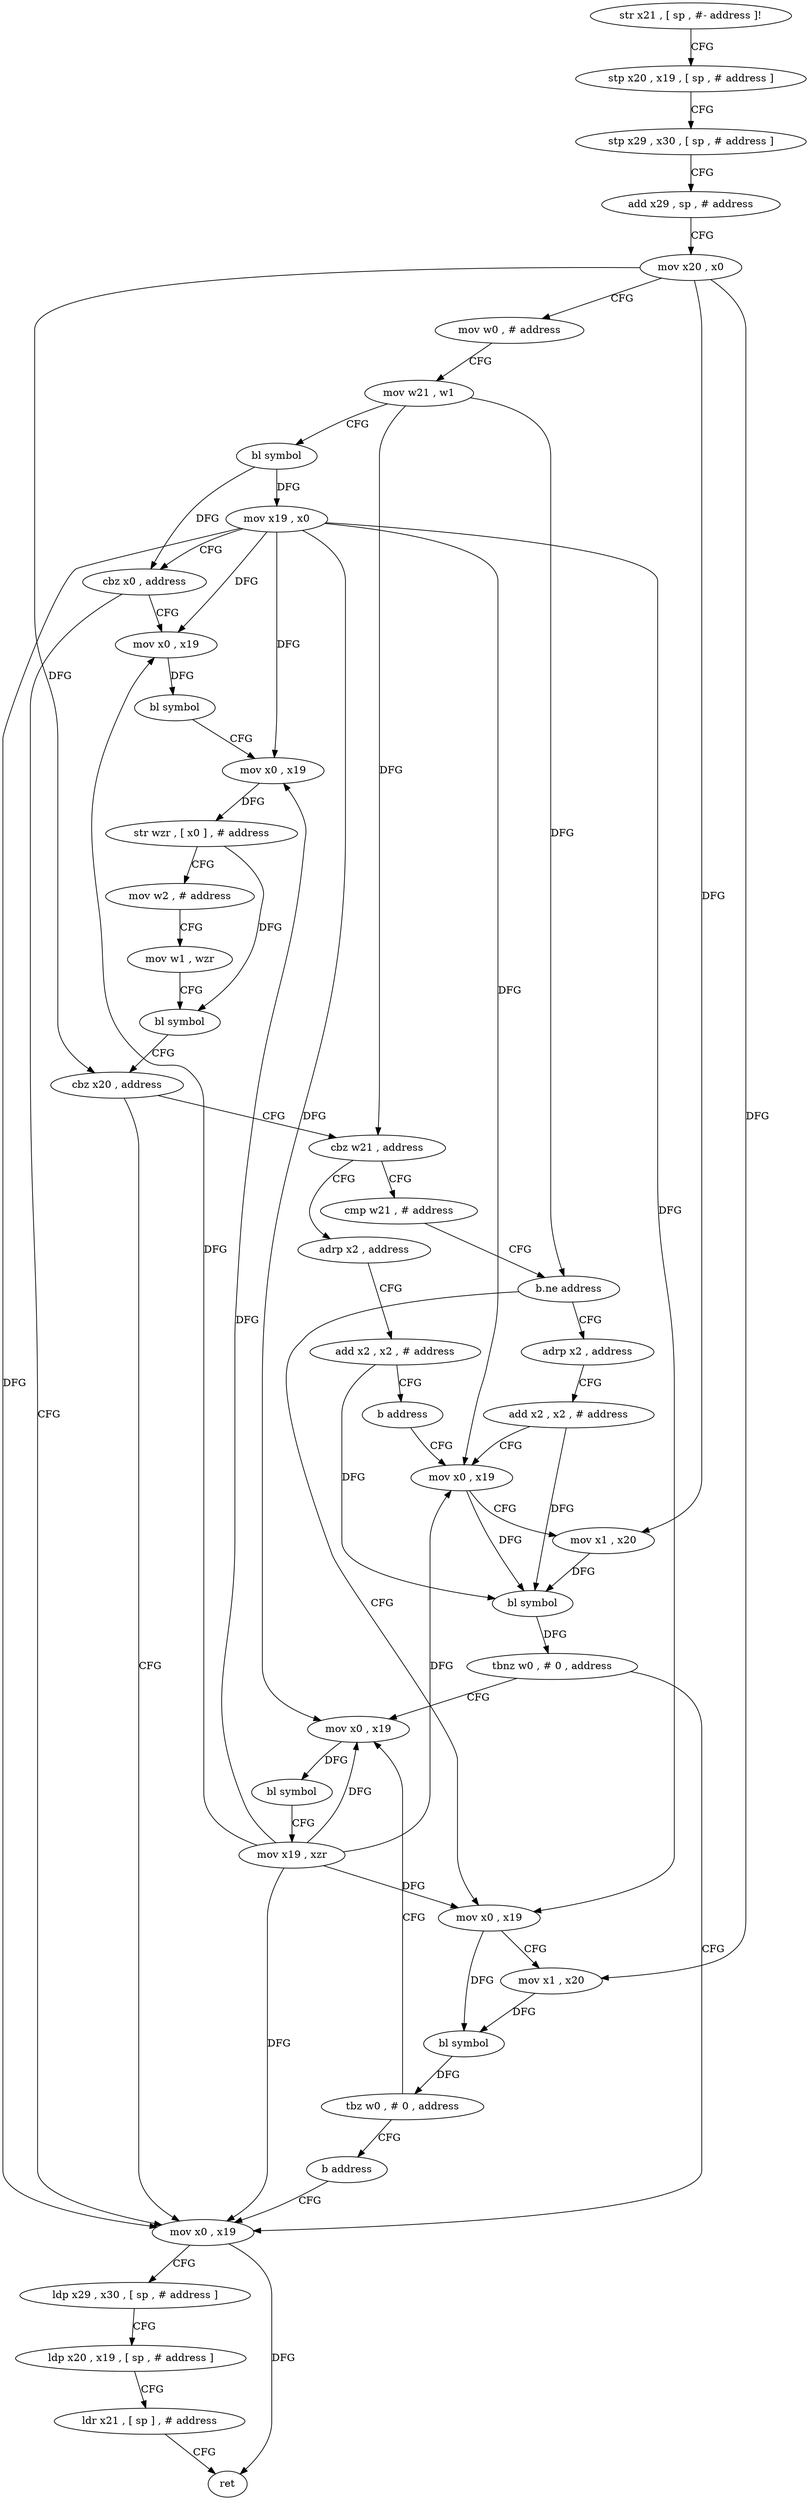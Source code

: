 digraph "func" {
"126500" [label = "str x21 , [ sp , #- address ]!" ]
"126504" [label = "stp x20 , x19 , [ sp , # address ]" ]
"126508" [label = "stp x29 , x30 , [ sp , # address ]" ]
"126512" [label = "add x29 , sp , # address" ]
"126516" [label = "mov x20 , x0" ]
"126520" [label = "mov w0 , # address" ]
"126524" [label = "mov w21 , w1" ]
"126528" [label = "bl symbol" ]
"126532" [label = "mov x19 , x0" ]
"126536" [label = "cbz x0 , address" ]
"126652" [label = "mov x0 , x19" ]
"126540" [label = "mov x0 , x19" ]
"126656" [label = "ldp x29 , x30 , [ sp , # address ]" ]
"126660" [label = "ldp x20 , x19 , [ sp , # address ]" ]
"126664" [label = "ldr x21 , [ sp ] , # address" ]
"126668" [label = "ret" ]
"126544" [label = "bl symbol" ]
"126548" [label = "mov x0 , x19" ]
"126552" [label = "str wzr , [ x0 ] , # address" ]
"126556" [label = "mov w2 , # address" ]
"126560" [label = "mov w1 , wzr" ]
"126564" [label = "bl symbol" ]
"126568" [label = "cbz x20 , address" ]
"126572" [label = "cbz w21 , address" ]
"126604" [label = "adrp x2 , address" ]
"126576" [label = "cmp w21 , # address" ]
"126608" [label = "add x2 , x2 , # address" ]
"126612" [label = "b address" ]
"126624" [label = "mov x0 , x19" ]
"126580" [label = "b.ne address" ]
"126616" [label = "adrp x2 , address" ]
"126584" [label = "mov x0 , x19" ]
"126628" [label = "mov x1 , x20" ]
"126632" [label = "bl symbol" ]
"126636" [label = "tbnz w0 , # 0 , address" ]
"126640" [label = "mov x0 , x19" ]
"126620" [label = "add x2 , x2 , # address" ]
"126588" [label = "mov x1 , x20" ]
"126592" [label = "bl symbol" ]
"126596" [label = "tbz w0 , # 0 , address" ]
"126600" [label = "b address" ]
"126644" [label = "bl symbol" ]
"126648" [label = "mov x19 , xzr" ]
"126500" -> "126504" [ label = "CFG" ]
"126504" -> "126508" [ label = "CFG" ]
"126508" -> "126512" [ label = "CFG" ]
"126512" -> "126516" [ label = "CFG" ]
"126516" -> "126520" [ label = "CFG" ]
"126516" -> "126568" [ label = "DFG" ]
"126516" -> "126628" [ label = "DFG" ]
"126516" -> "126588" [ label = "DFG" ]
"126520" -> "126524" [ label = "CFG" ]
"126524" -> "126528" [ label = "CFG" ]
"126524" -> "126572" [ label = "DFG" ]
"126524" -> "126580" [ label = "DFG" ]
"126528" -> "126532" [ label = "DFG" ]
"126528" -> "126536" [ label = "DFG" ]
"126532" -> "126536" [ label = "CFG" ]
"126532" -> "126652" [ label = "DFG" ]
"126532" -> "126540" [ label = "DFG" ]
"126532" -> "126548" [ label = "DFG" ]
"126532" -> "126624" [ label = "DFG" ]
"126532" -> "126584" [ label = "DFG" ]
"126532" -> "126640" [ label = "DFG" ]
"126536" -> "126652" [ label = "CFG" ]
"126536" -> "126540" [ label = "CFG" ]
"126652" -> "126656" [ label = "CFG" ]
"126652" -> "126668" [ label = "DFG" ]
"126540" -> "126544" [ label = "DFG" ]
"126656" -> "126660" [ label = "CFG" ]
"126660" -> "126664" [ label = "CFG" ]
"126664" -> "126668" [ label = "CFG" ]
"126544" -> "126548" [ label = "CFG" ]
"126548" -> "126552" [ label = "DFG" ]
"126552" -> "126556" [ label = "CFG" ]
"126552" -> "126564" [ label = "DFG" ]
"126556" -> "126560" [ label = "CFG" ]
"126560" -> "126564" [ label = "CFG" ]
"126564" -> "126568" [ label = "CFG" ]
"126568" -> "126652" [ label = "CFG" ]
"126568" -> "126572" [ label = "CFG" ]
"126572" -> "126604" [ label = "CFG" ]
"126572" -> "126576" [ label = "CFG" ]
"126604" -> "126608" [ label = "CFG" ]
"126576" -> "126580" [ label = "CFG" ]
"126608" -> "126612" [ label = "CFG" ]
"126608" -> "126632" [ label = "DFG" ]
"126612" -> "126624" [ label = "CFG" ]
"126624" -> "126628" [ label = "CFG" ]
"126624" -> "126632" [ label = "DFG" ]
"126580" -> "126616" [ label = "CFG" ]
"126580" -> "126584" [ label = "CFG" ]
"126616" -> "126620" [ label = "CFG" ]
"126584" -> "126588" [ label = "CFG" ]
"126584" -> "126592" [ label = "DFG" ]
"126628" -> "126632" [ label = "DFG" ]
"126632" -> "126636" [ label = "DFG" ]
"126636" -> "126652" [ label = "CFG" ]
"126636" -> "126640" [ label = "CFG" ]
"126640" -> "126644" [ label = "DFG" ]
"126620" -> "126624" [ label = "CFG" ]
"126620" -> "126632" [ label = "DFG" ]
"126588" -> "126592" [ label = "DFG" ]
"126592" -> "126596" [ label = "DFG" ]
"126596" -> "126640" [ label = "CFG" ]
"126596" -> "126600" [ label = "CFG" ]
"126600" -> "126652" [ label = "CFG" ]
"126644" -> "126648" [ label = "CFG" ]
"126648" -> "126652" [ label = "DFG" ]
"126648" -> "126540" [ label = "DFG" ]
"126648" -> "126548" [ label = "DFG" ]
"126648" -> "126624" [ label = "DFG" ]
"126648" -> "126584" [ label = "DFG" ]
"126648" -> "126640" [ label = "DFG" ]
}
